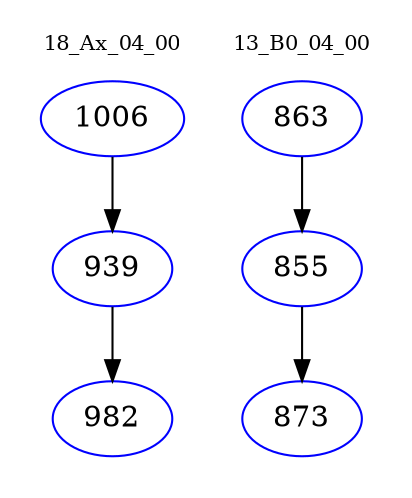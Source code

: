 digraph{
subgraph cluster_0 {
color = white
label = "18_Ax_04_00";
fontsize=10;
T0_1006 [label="1006", color="blue"]
T0_1006 -> T0_939 [color="black"]
T0_939 [label="939", color="blue"]
T0_939 -> T0_982 [color="black"]
T0_982 [label="982", color="blue"]
}
subgraph cluster_1 {
color = white
label = "13_B0_04_00";
fontsize=10;
T1_863 [label="863", color="blue"]
T1_863 -> T1_855 [color="black"]
T1_855 [label="855", color="blue"]
T1_855 -> T1_873 [color="black"]
T1_873 [label="873", color="blue"]
}
}
